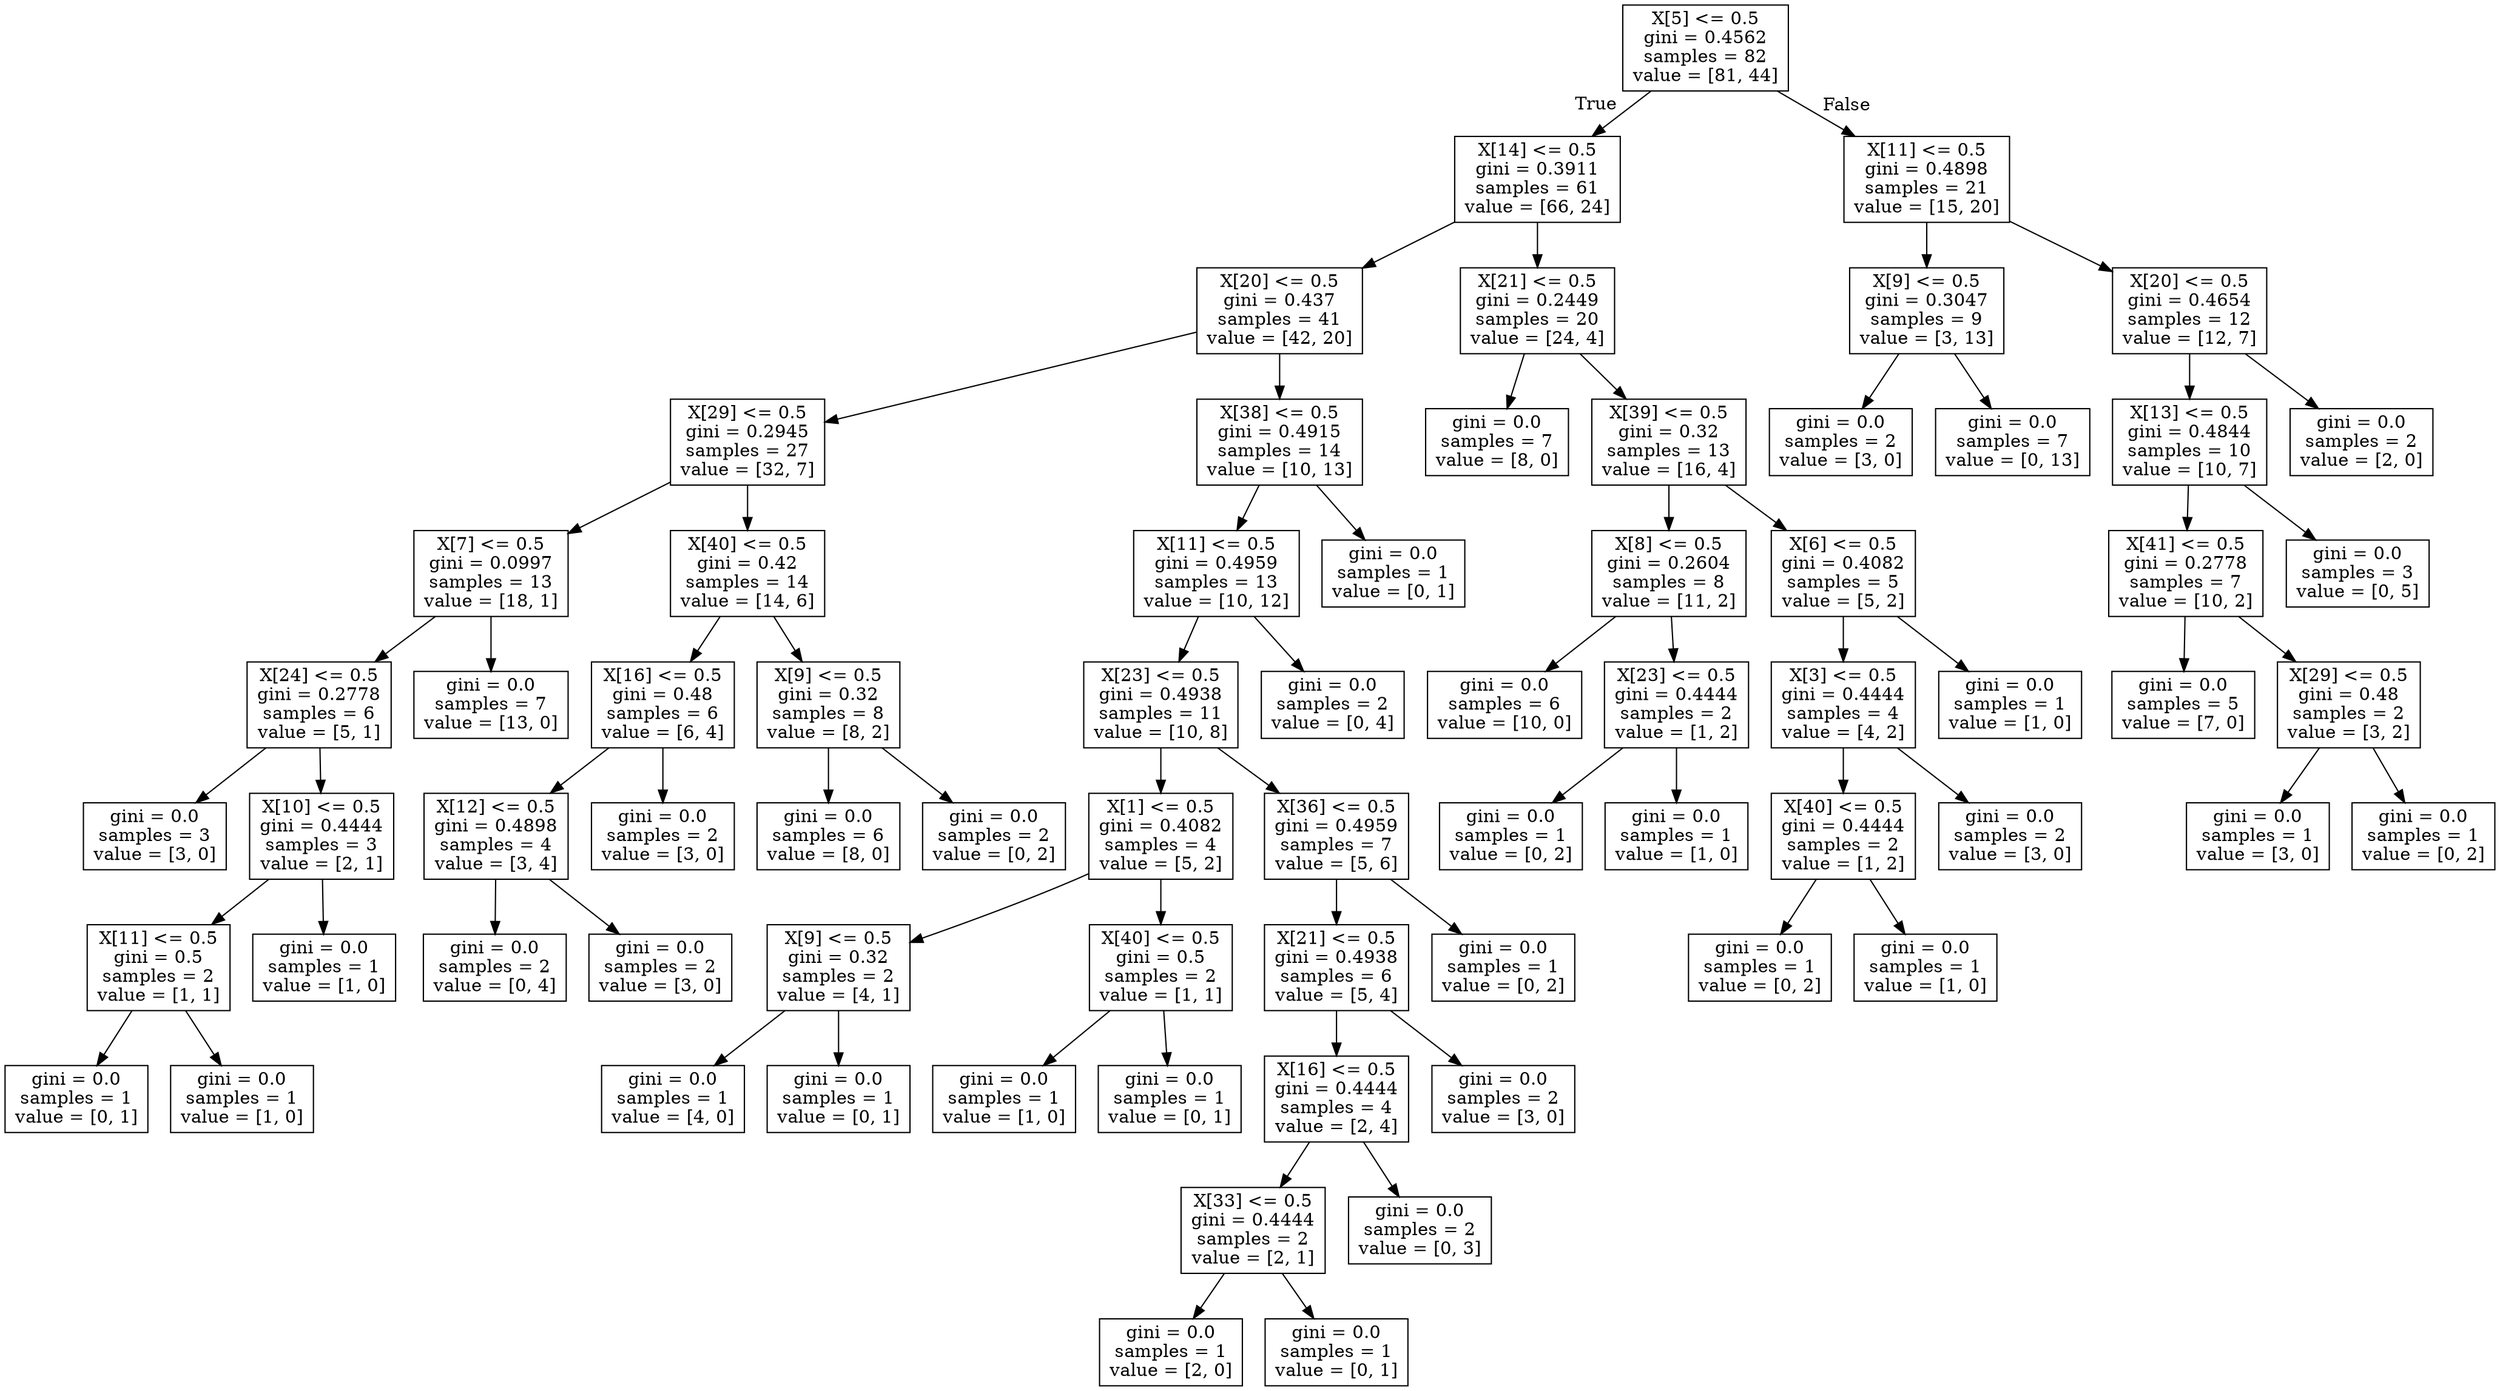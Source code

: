 digraph Tree {
node [shape=box] ;
0 [label="X[5] <= 0.5\ngini = 0.4562\nsamples = 82\nvalue = [81, 44]"] ;
1 [label="X[14] <= 0.5\ngini = 0.3911\nsamples = 61\nvalue = [66, 24]"] ;
0 -> 1 [labeldistance=2.5, labelangle=45, headlabel="True"] ;
2 [label="X[20] <= 0.5\ngini = 0.437\nsamples = 41\nvalue = [42, 20]"] ;
1 -> 2 ;
3 [label="X[29] <= 0.5\ngini = 0.2945\nsamples = 27\nvalue = [32, 7]"] ;
2 -> 3 ;
4 [label="X[7] <= 0.5\ngini = 0.0997\nsamples = 13\nvalue = [18, 1]"] ;
3 -> 4 ;
5 [label="X[24] <= 0.5\ngini = 0.2778\nsamples = 6\nvalue = [5, 1]"] ;
4 -> 5 ;
6 [label="gini = 0.0\nsamples = 3\nvalue = [3, 0]"] ;
5 -> 6 ;
7 [label="X[10] <= 0.5\ngini = 0.4444\nsamples = 3\nvalue = [2, 1]"] ;
5 -> 7 ;
8 [label="X[11] <= 0.5\ngini = 0.5\nsamples = 2\nvalue = [1, 1]"] ;
7 -> 8 ;
9 [label="gini = 0.0\nsamples = 1\nvalue = [0, 1]"] ;
8 -> 9 ;
10 [label="gini = 0.0\nsamples = 1\nvalue = [1, 0]"] ;
8 -> 10 ;
11 [label="gini = 0.0\nsamples = 1\nvalue = [1, 0]"] ;
7 -> 11 ;
12 [label="gini = 0.0\nsamples = 7\nvalue = [13, 0]"] ;
4 -> 12 ;
13 [label="X[40] <= 0.5\ngini = 0.42\nsamples = 14\nvalue = [14, 6]"] ;
3 -> 13 ;
14 [label="X[16] <= 0.5\ngini = 0.48\nsamples = 6\nvalue = [6, 4]"] ;
13 -> 14 ;
15 [label="X[12] <= 0.5\ngini = 0.4898\nsamples = 4\nvalue = [3, 4]"] ;
14 -> 15 ;
16 [label="gini = 0.0\nsamples = 2\nvalue = [0, 4]"] ;
15 -> 16 ;
17 [label="gini = 0.0\nsamples = 2\nvalue = [3, 0]"] ;
15 -> 17 ;
18 [label="gini = 0.0\nsamples = 2\nvalue = [3, 0]"] ;
14 -> 18 ;
19 [label="X[9] <= 0.5\ngini = 0.32\nsamples = 8\nvalue = [8, 2]"] ;
13 -> 19 ;
20 [label="gini = 0.0\nsamples = 6\nvalue = [8, 0]"] ;
19 -> 20 ;
21 [label="gini = 0.0\nsamples = 2\nvalue = [0, 2]"] ;
19 -> 21 ;
22 [label="X[38] <= 0.5\ngini = 0.4915\nsamples = 14\nvalue = [10, 13]"] ;
2 -> 22 ;
23 [label="X[11] <= 0.5\ngini = 0.4959\nsamples = 13\nvalue = [10, 12]"] ;
22 -> 23 ;
24 [label="X[23] <= 0.5\ngini = 0.4938\nsamples = 11\nvalue = [10, 8]"] ;
23 -> 24 ;
25 [label="X[1] <= 0.5\ngini = 0.4082\nsamples = 4\nvalue = [5, 2]"] ;
24 -> 25 ;
26 [label="X[9] <= 0.5\ngini = 0.32\nsamples = 2\nvalue = [4, 1]"] ;
25 -> 26 ;
27 [label="gini = 0.0\nsamples = 1\nvalue = [4, 0]"] ;
26 -> 27 ;
28 [label="gini = 0.0\nsamples = 1\nvalue = [0, 1]"] ;
26 -> 28 ;
29 [label="X[40] <= 0.5\ngini = 0.5\nsamples = 2\nvalue = [1, 1]"] ;
25 -> 29 ;
30 [label="gini = 0.0\nsamples = 1\nvalue = [1, 0]"] ;
29 -> 30 ;
31 [label="gini = 0.0\nsamples = 1\nvalue = [0, 1]"] ;
29 -> 31 ;
32 [label="X[36] <= 0.5\ngini = 0.4959\nsamples = 7\nvalue = [5, 6]"] ;
24 -> 32 ;
33 [label="X[21] <= 0.5\ngini = 0.4938\nsamples = 6\nvalue = [5, 4]"] ;
32 -> 33 ;
34 [label="X[16] <= 0.5\ngini = 0.4444\nsamples = 4\nvalue = [2, 4]"] ;
33 -> 34 ;
35 [label="X[33] <= 0.5\ngini = 0.4444\nsamples = 2\nvalue = [2, 1]"] ;
34 -> 35 ;
36 [label="gini = 0.0\nsamples = 1\nvalue = [2, 0]"] ;
35 -> 36 ;
37 [label="gini = 0.0\nsamples = 1\nvalue = [0, 1]"] ;
35 -> 37 ;
38 [label="gini = 0.0\nsamples = 2\nvalue = [0, 3]"] ;
34 -> 38 ;
39 [label="gini = 0.0\nsamples = 2\nvalue = [3, 0]"] ;
33 -> 39 ;
40 [label="gini = 0.0\nsamples = 1\nvalue = [0, 2]"] ;
32 -> 40 ;
41 [label="gini = 0.0\nsamples = 2\nvalue = [0, 4]"] ;
23 -> 41 ;
42 [label="gini = 0.0\nsamples = 1\nvalue = [0, 1]"] ;
22 -> 42 ;
43 [label="X[21] <= 0.5\ngini = 0.2449\nsamples = 20\nvalue = [24, 4]"] ;
1 -> 43 ;
44 [label="gini = 0.0\nsamples = 7\nvalue = [8, 0]"] ;
43 -> 44 ;
45 [label="X[39] <= 0.5\ngini = 0.32\nsamples = 13\nvalue = [16, 4]"] ;
43 -> 45 ;
46 [label="X[8] <= 0.5\ngini = 0.2604\nsamples = 8\nvalue = [11, 2]"] ;
45 -> 46 ;
47 [label="gini = 0.0\nsamples = 6\nvalue = [10, 0]"] ;
46 -> 47 ;
48 [label="X[23] <= 0.5\ngini = 0.4444\nsamples = 2\nvalue = [1, 2]"] ;
46 -> 48 ;
49 [label="gini = 0.0\nsamples = 1\nvalue = [0, 2]"] ;
48 -> 49 ;
50 [label="gini = 0.0\nsamples = 1\nvalue = [1, 0]"] ;
48 -> 50 ;
51 [label="X[6] <= 0.5\ngini = 0.4082\nsamples = 5\nvalue = [5, 2]"] ;
45 -> 51 ;
52 [label="X[3] <= 0.5\ngini = 0.4444\nsamples = 4\nvalue = [4, 2]"] ;
51 -> 52 ;
53 [label="X[40] <= 0.5\ngini = 0.4444\nsamples = 2\nvalue = [1, 2]"] ;
52 -> 53 ;
54 [label="gini = 0.0\nsamples = 1\nvalue = [0, 2]"] ;
53 -> 54 ;
55 [label="gini = 0.0\nsamples = 1\nvalue = [1, 0]"] ;
53 -> 55 ;
56 [label="gini = 0.0\nsamples = 2\nvalue = [3, 0]"] ;
52 -> 56 ;
57 [label="gini = 0.0\nsamples = 1\nvalue = [1, 0]"] ;
51 -> 57 ;
58 [label="X[11] <= 0.5\ngini = 0.4898\nsamples = 21\nvalue = [15, 20]"] ;
0 -> 58 [labeldistance=2.5, labelangle=-45, headlabel="False"] ;
59 [label="X[9] <= 0.5\ngini = 0.3047\nsamples = 9\nvalue = [3, 13]"] ;
58 -> 59 ;
60 [label="gini = 0.0\nsamples = 2\nvalue = [3, 0]"] ;
59 -> 60 ;
61 [label="gini = 0.0\nsamples = 7\nvalue = [0, 13]"] ;
59 -> 61 ;
62 [label="X[20] <= 0.5\ngini = 0.4654\nsamples = 12\nvalue = [12, 7]"] ;
58 -> 62 ;
63 [label="X[13] <= 0.5\ngini = 0.4844\nsamples = 10\nvalue = [10, 7]"] ;
62 -> 63 ;
64 [label="X[41] <= 0.5\ngini = 0.2778\nsamples = 7\nvalue = [10, 2]"] ;
63 -> 64 ;
65 [label="gini = 0.0\nsamples = 5\nvalue = [7, 0]"] ;
64 -> 65 ;
66 [label="X[29] <= 0.5\ngini = 0.48\nsamples = 2\nvalue = [3, 2]"] ;
64 -> 66 ;
67 [label="gini = 0.0\nsamples = 1\nvalue = [3, 0]"] ;
66 -> 67 ;
68 [label="gini = 0.0\nsamples = 1\nvalue = [0, 2]"] ;
66 -> 68 ;
69 [label="gini = 0.0\nsamples = 3\nvalue = [0, 5]"] ;
63 -> 69 ;
70 [label="gini = 0.0\nsamples = 2\nvalue = [2, 0]"] ;
62 -> 70 ;
}